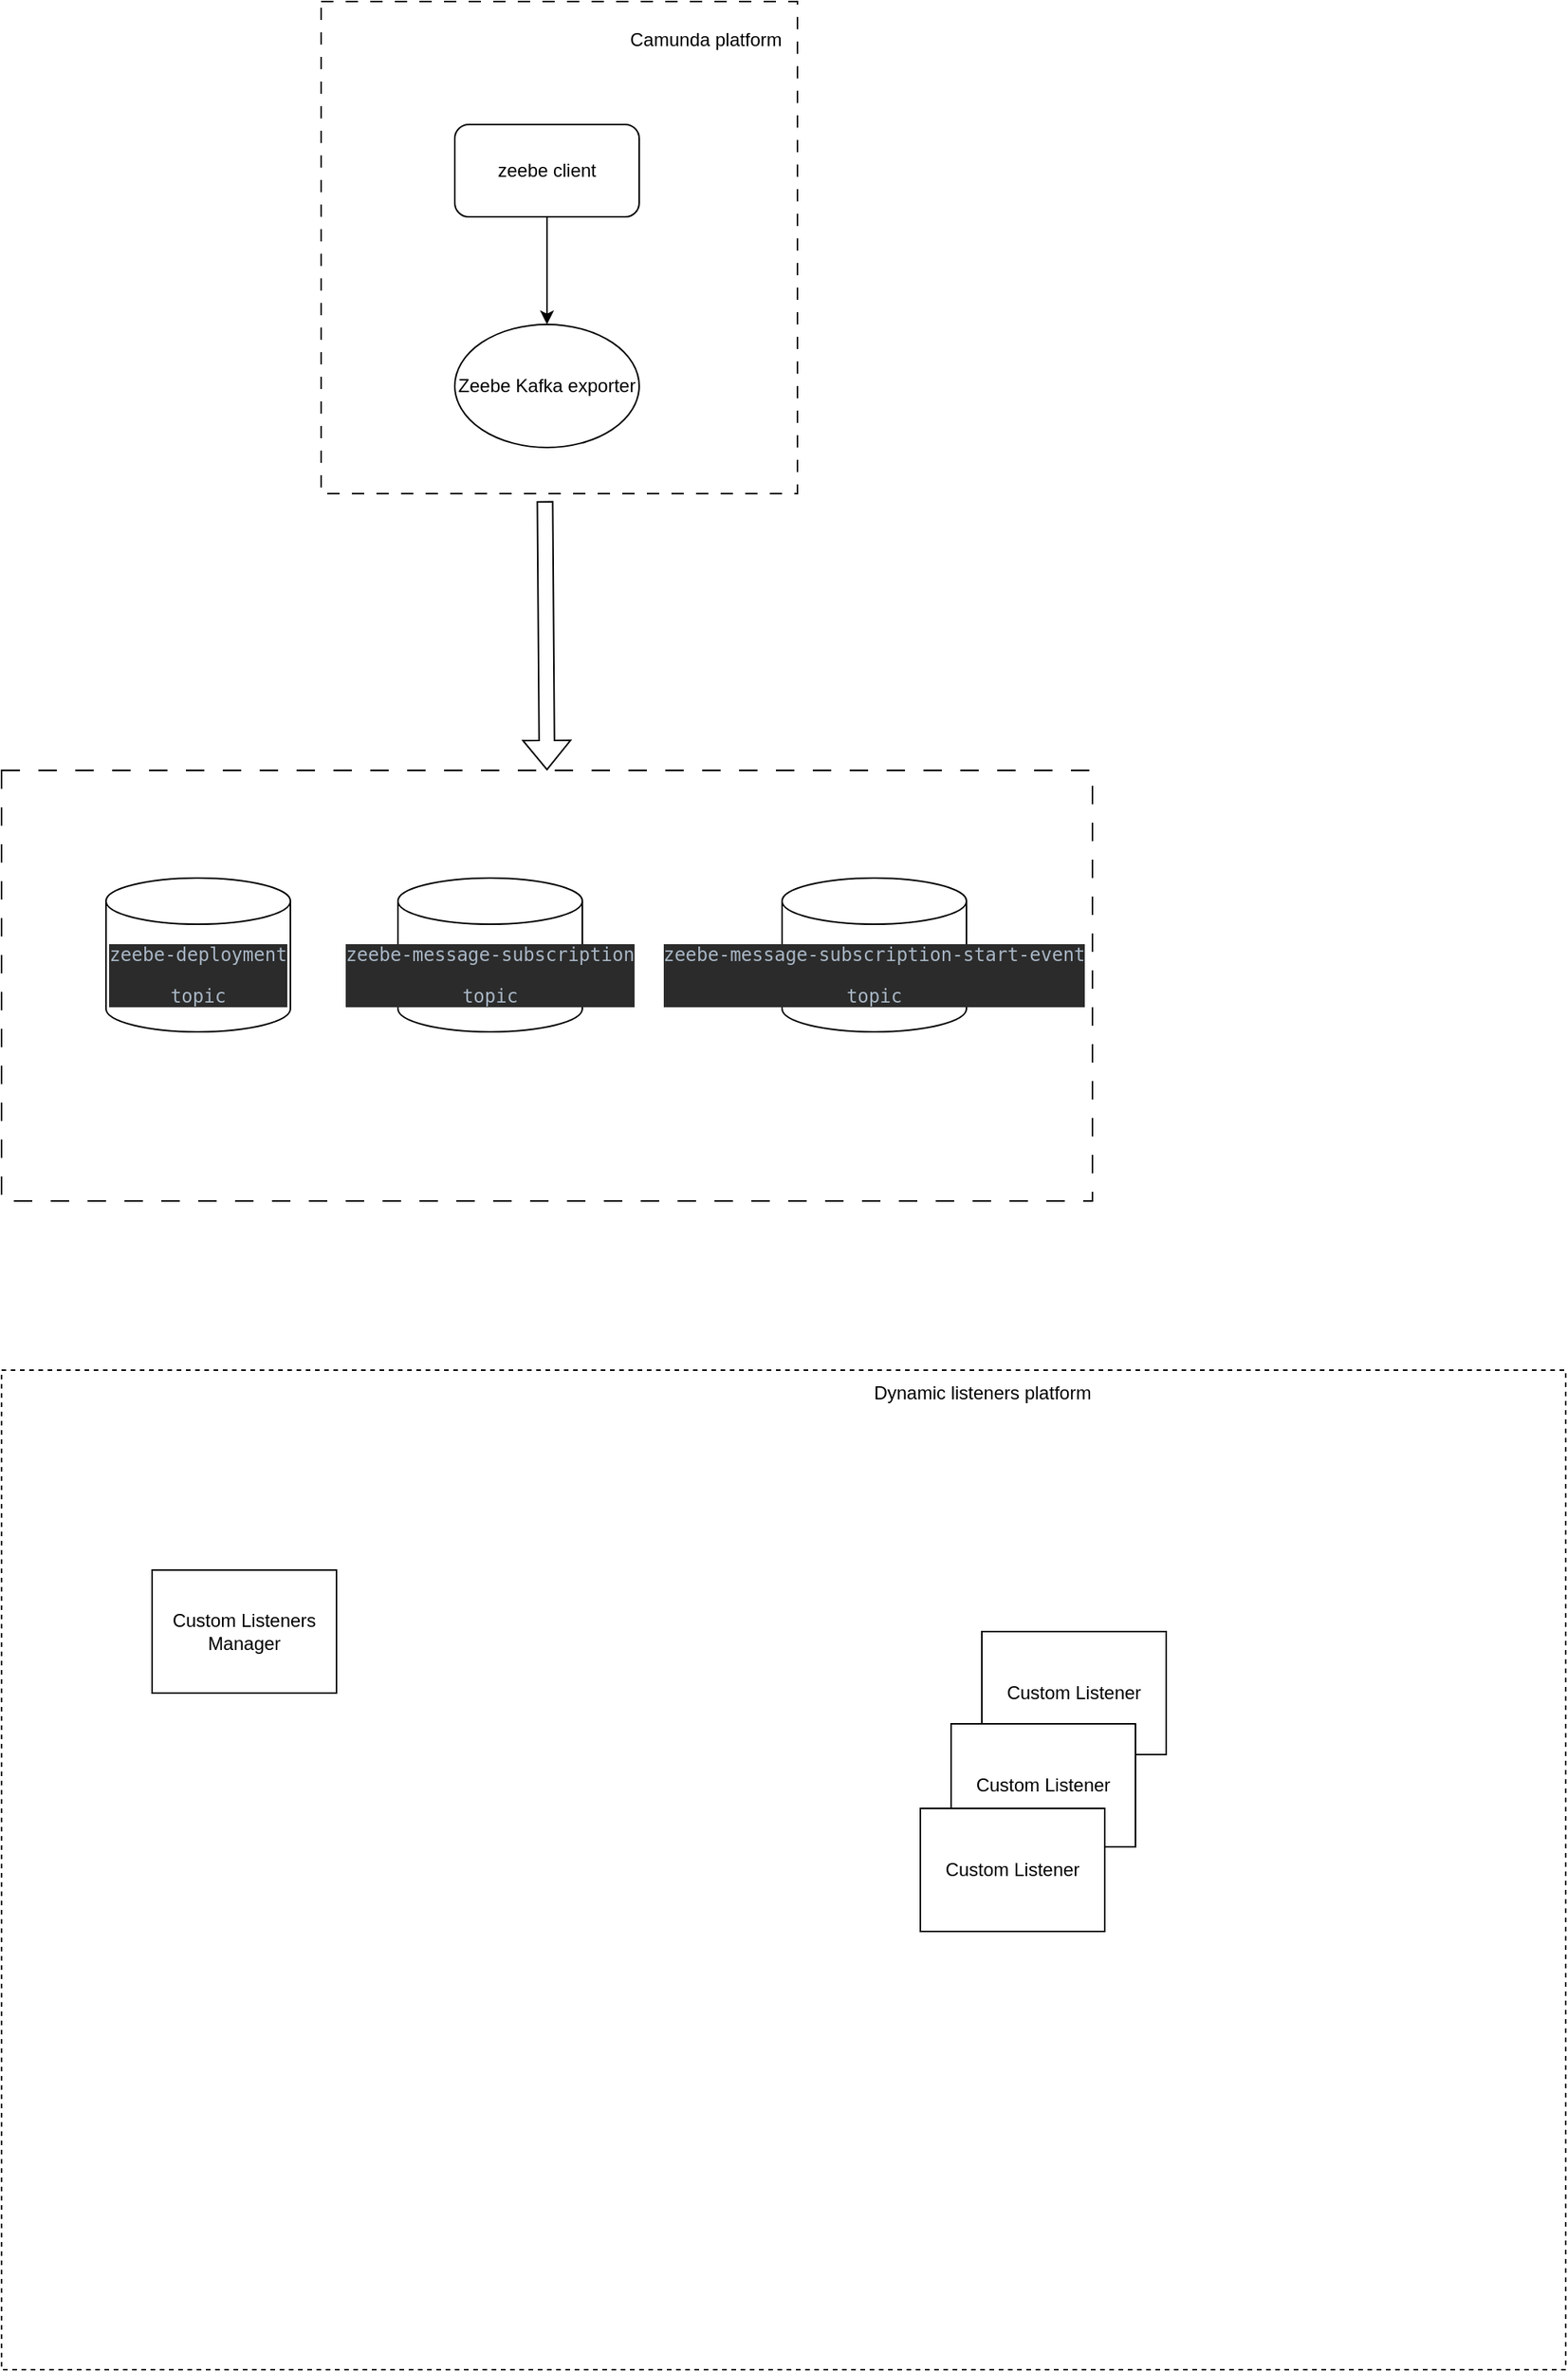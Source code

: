 <mxfile version="21.1.2" type="github">
  <diagram name="Page-1" id="c7558073-3199-34d8-9f00-42111426c3f3">
    <mxGraphModel dx="2807" dy="2333" grid="1" gridSize="10" guides="1" tooltips="1" connect="1" arrows="1" fold="1" page="1" pageScale="1" pageWidth="826" pageHeight="1169" background="none" math="0" shadow="0">
      <root>
        <mxCell id="0" />
        <mxCell id="1" parent="0" />
        <mxCell id="M3dcoW0SFfJ8lPIRfjg_-22" value="" style="rounded=0;whiteSpace=wrap;html=1;dashed=1;" vertex="1" parent="1">
          <mxGeometry x="-128" y="630" width="1018" height="650" as="geometry" />
        </mxCell>
        <mxCell id="M3dcoW0SFfJ8lPIRfjg_-27" value="Custom Listener" style="rectangle;whiteSpace=wrap;html=1;" vertex="1" parent="1">
          <mxGeometry x="510" y="800" width="120" height="80" as="geometry" />
        </mxCell>
        <mxCell id="M3dcoW0SFfJ8lPIRfjg_-19" value="" style="rounded=0;whiteSpace=wrap;html=1;dashed=1;dashPattern=12 12;" vertex="1" parent="1">
          <mxGeometry x="-128" y="240" width="710" height="280" as="geometry" />
        </mxCell>
        <mxCell id="M3dcoW0SFfJ8lPIRfjg_-16" value="" style="rounded=0;whiteSpace=wrap;html=1;dashed=1;dashPattern=8 8;" vertex="1" parent="1">
          <mxGeometry x="80" y="-260" width="310" height="320" as="geometry" />
        </mxCell>
        <mxCell id="M3dcoW0SFfJ8lPIRfjg_-3" style="edgeStyle=orthogonalEdgeStyle;rounded=0;orthogonalLoop=1;jettySize=auto;html=1;" edge="1" parent="1" source="M3dcoW0SFfJ8lPIRfjg_-1" target="M3dcoW0SFfJ8lPIRfjg_-2">
          <mxGeometry relative="1" as="geometry" />
        </mxCell>
        <mxCell id="M3dcoW0SFfJ8lPIRfjg_-1" value="zeebe client" style="rounded=1;whiteSpace=wrap;html=1;" vertex="1" parent="1">
          <mxGeometry x="167" y="-180" width="120" height="60" as="geometry" />
        </mxCell>
        <mxCell id="M3dcoW0SFfJ8lPIRfjg_-2" value="Zeebe Kafka exporter" style="ellipse;whiteSpace=wrap;html=1;" vertex="1" parent="1">
          <mxGeometry x="167" y="-50" width="120" height="80" as="geometry" />
        </mxCell>
        <mxCell id="M3dcoW0SFfJ8lPIRfjg_-4" value="&lt;div style=&quot;background-color:#2b2b2b;color:#a9b7c6;font-family:&#39;JetBrains Mono&#39;,monospace;font-size:9,8pt;&quot;&gt;&lt;pre&gt;zeebe-deployment&lt;/pre&gt;&lt;pre&gt;topic&lt;/pre&gt;&lt;/div&gt;" style="shape=cylinder3;whiteSpace=wrap;html=1;boundedLbl=1;backgroundOutline=1;size=15;" vertex="1" parent="1">
          <mxGeometry x="-60" y="310" width="120" height="100" as="geometry" />
        </mxCell>
        <mxCell id="M3dcoW0SFfJ8lPIRfjg_-6" value="&lt;div style=&quot;background-color:#2b2b2b;color:#a9b7c6;font-family:&#39;JetBrains Mono&#39;,monospace;font-size:9,8pt;&quot;&gt;&lt;pre&gt;zeebe-message-subscription&lt;/pre&gt;&lt;pre&gt;topic&lt;br&gt;&lt;/pre&gt;&lt;/div&gt;" style="shape=cylinder3;whiteSpace=wrap;html=1;boundedLbl=1;backgroundOutline=1;size=15;" vertex="1" parent="1">
          <mxGeometry x="130" y="310" width="120" height="100" as="geometry" />
        </mxCell>
        <mxCell id="M3dcoW0SFfJ8lPIRfjg_-7" value="&lt;div style=&quot;background-color:#2b2b2b;color:#a9b7c6;font-family:&#39;JetBrains Mono&#39;,monospace;font-size:9,8pt;&quot;&gt;&lt;pre&gt;zeebe-message-subscription-start-event&lt;/pre&gt;&lt;pre&gt;&lt;span style=&quot;font-family: &amp;quot;JetBrains Mono&amp;quot;, monospace;&quot;&gt;topic&lt;/span&gt;&lt;br&gt;&lt;/pre&gt;&lt;/div&gt;" style="shape=cylinder3;whiteSpace=wrap;html=1;boundedLbl=1;backgroundOutline=1;size=15;" vertex="1" parent="1">
          <mxGeometry x="380" y="310" width="120" height="100" as="geometry" />
        </mxCell>
        <mxCell id="M3dcoW0SFfJ8lPIRfjg_-10" value="Custom Listeners Manager" style="rectangle;whiteSpace=wrap;html=1;" vertex="1" parent="1">
          <mxGeometry x="-30" y="760" width="120" height="80" as="geometry" />
        </mxCell>
        <mxCell id="M3dcoW0SFfJ8lPIRfjg_-20" value="" style="shape=flexArrow;endArrow=classic;html=1;rounded=0;exitX=0.47;exitY=1.015;exitDx=0;exitDy=0;exitPerimeter=0;entryX=0.5;entryY=0;entryDx=0;entryDy=0;" edge="1" parent="1" source="M3dcoW0SFfJ8lPIRfjg_-16" target="M3dcoW0SFfJ8lPIRfjg_-19">
          <mxGeometry width="50" height="50" relative="1" as="geometry">
            <mxPoint x="250" y="150" as="sourcePoint" />
            <mxPoint x="300" y="100" as="targetPoint" />
          </mxGeometry>
        </mxCell>
        <mxCell id="M3dcoW0SFfJ8lPIRfjg_-21" value="Camunda platform" style="text;html=1;align=center;verticalAlign=middle;resizable=0;points=[];autosize=1;strokeColor=none;fillColor=none;" vertex="1" parent="1">
          <mxGeometry x="270" y="-250" width="120" height="30" as="geometry" />
        </mxCell>
        <mxCell id="M3dcoW0SFfJ8lPIRfjg_-23" value="Dynamic listeners platform" style="text;html=1;align=center;verticalAlign=middle;resizable=0;points=[];autosize=1;strokeColor=none;fillColor=none;" vertex="1" parent="1">
          <mxGeometry x="430" y="630" width="160" height="30" as="geometry" />
        </mxCell>
        <mxCell id="M3dcoW0SFfJ8lPIRfjg_-26" value="Custom Listener" style="rectangle;whiteSpace=wrap;html=1;" vertex="1" parent="1">
          <mxGeometry x="490" y="860" width="120" height="80" as="geometry" />
        </mxCell>
        <mxCell id="M3dcoW0SFfJ8lPIRfjg_-25" value="Custom Listener" style="rectangle;whiteSpace=wrap;html=1;" vertex="1" parent="1">
          <mxGeometry x="470" y="915" width="120" height="80" as="geometry" />
        </mxCell>
      </root>
    </mxGraphModel>
  </diagram>
</mxfile>
